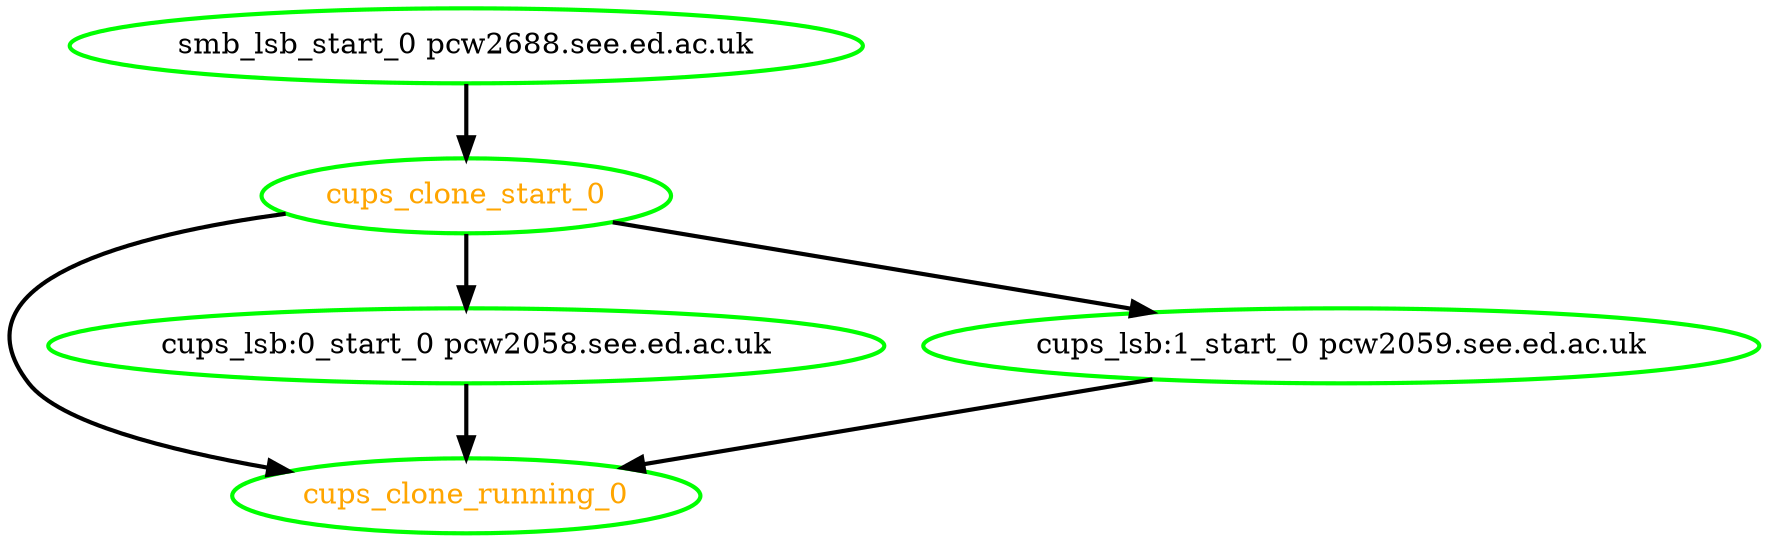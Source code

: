 digraph "g" {
"cups_clone_running_0" [ style=bold color="green" fontcolor="orange" ]
"cups_clone_start_0" -> "cups_clone_running_0" [ style = bold]
"cups_clone_start_0" -> "cups_lsb:0_start_0 pcw2058.see.ed.ac.uk" [ style = bold]
"cups_clone_start_0" -> "cups_lsb:1_start_0 pcw2059.see.ed.ac.uk" [ style = bold]
"cups_clone_start_0" [ style=bold color="green" fontcolor="orange" ]
"cups_lsb:0_start_0 pcw2058.see.ed.ac.uk" -> "cups_clone_running_0" [ style = bold]
"cups_lsb:0_start_0 pcw2058.see.ed.ac.uk" [ style=bold color="green" fontcolor="black" ]
"cups_lsb:1_start_0 pcw2059.see.ed.ac.uk" -> "cups_clone_running_0" [ style = bold]
"cups_lsb:1_start_0 pcw2059.see.ed.ac.uk" [ style=bold color="green" fontcolor="black" ]
"smb_lsb_start_0 pcw2688.see.ed.ac.uk" -> "cups_clone_start_0" [ style = bold]
"smb_lsb_start_0 pcw2688.see.ed.ac.uk" [ style=bold color="green" fontcolor="black" ]
}

